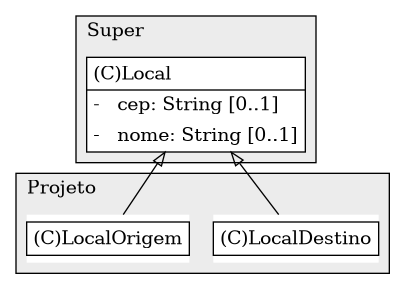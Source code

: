 @startuml

/' diagram meta data start
config=StructureConfiguration;
{
  "projectClassification": {
    "searchMode": "OpenProject", // OpenProject, AllProjects
    "includedProjects": "",
    "pathEndKeywords": "*.impl",
    "isClientPath": "",
    "isClientName": "",
    "isTestPath": "",
    "isTestName": "",
    "isMappingPath": "",
    "isMappingName": "",
    "isDataAccessPath": "",
    "isDataAccessName": "",
    "isDataStructurePath": "",
    "isDataStructureName": "",
    "isInterfaceStructuresPath": "",
    "isInterfaceStructuresName": "",
    "isEntryPointPath": "",
    "isEntryPointName": "",
    "treatFinalFieldsAsMandatory": false
  },
  "graphRestriction": {
    "classPackageExcludeFilter": "",
    "classPackageIncludeFilter": "",
    "classNameExcludeFilter": "",
    "classNameIncludeFilter": "",
    "methodNameExcludeFilter": "",
    "methodNameIncludeFilter": "",
    "removeByInheritance": "", // inheritance/annotation based filtering is done in a second step
    "removeByAnnotation": "",
    "removeByClassPackage": "", // cleanup the graph after inheritance/annotation based filtering is done
    "removeByClassName": "",
    "cutMappings": false,
    "cutEnum": true,
    "cutTests": true,
    "cutClient": true,
    "cutDataAccess": false,
    "cutInterfaceStructures": false,
    "cutDataStructures": false,
    "cutGetterAndSetter": true,
    "cutConstructors": true
  },
  "graphTraversal": {
    "forwardDepth": 6,
    "backwardDepth": 6,
    "classPackageExcludeFilter": "",
    "classPackageIncludeFilter": "",
    "classNameExcludeFilter": "",
    "classNameIncludeFilter": "",
    "methodNameExcludeFilter": "",
    "methodNameIncludeFilter": "",
    "hideMappings": false,
    "hideDataStructures": false,
    "hidePrivateMethods": true,
    "hideInterfaceCalls": true, // indirection: implementation -> interface (is hidden) -> implementation
    "onlyShowApplicationEntryPoints": false, // root node is included
    "useMethodCallsForStructureDiagram": "ForwardOnly" // ForwardOnly, BothDirections, No
  },
  "details": {
    "aggregation": "GroupByClass", // ByClass, GroupByClass, None
    "showClassGenericTypes": true,
    "showMethods": true,
    "showMethodParameterNames": true,
    "showMethodParameterTypes": true,
    "showMethodReturnType": true,
    "showPackageLevels": 2,
    "showDetailedClassStructure": true
  },
  "rootClass": "Projeto.Super.Local",
  "extensionCallbackMethod": "" // qualified.class.name#methodName - signature: public static String method(String)
}
diagram meta data end '/



digraph g {
    rankdir="TB"
    splines=polyline
    

'nodes 
subgraph cluster_1355343107 { 
   	label=Projeto
	labeljust=l
	fillcolor="#ececec"
	style=filled
   
   LocalDestino1355343107[
	label=<<TABLE BORDER="1" CELLBORDER="0" CELLPADDING="4" CELLSPACING="0">
<TR><TD ALIGN="LEFT" >(C)LocalDestino</TD></TR>
</TABLE>>
	style=filled
	margin=0
	shape=plaintext
	fillcolor="#FFFFFF"
];

LocalOrigem1355343107[
	label=<<TABLE BORDER="1" CELLBORDER="0" CELLPADDING="4" CELLSPACING="0">
<TR><TD ALIGN="LEFT" >(C)LocalOrigem</TD></TR>
</TABLE>>
	style=filled
	margin=0
	shape=plaintext
	fillcolor="#FFFFFF"
];
} 

subgraph cluster_80248667 { 
   	label=Super
	labeljust=l
	fillcolor="#ececec"
	style=filled
   
   Local2143503024[
	label=<<TABLE BORDER="1" CELLBORDER="0" CELLPADDING="4" CELLSPACING="0">
<TR><TD ALIGN="LEFT" >(C)Local</TD></TR>
<HR/>
<TR><TD ALIGN="LEFT" >-   cep: String [0..1]</TD></TR>
<TR><TD ALIGN="LEFT" >-   nome: String [0..1]</TD></TR>
</TABLE>>
	style=filled
	margin=0
	shape=plaintext
	fillcolor="#FFFFFF"
];
} 

'edges    
Local2143503024 -> LocalDestino1355343107[arrowhead=none, arrowtail=empty, dir=both];
Local2143503024 -> LocalOrigem1355343107[arrowhead=none, arrowtail=empty, dir=both];
    
}
@enduml